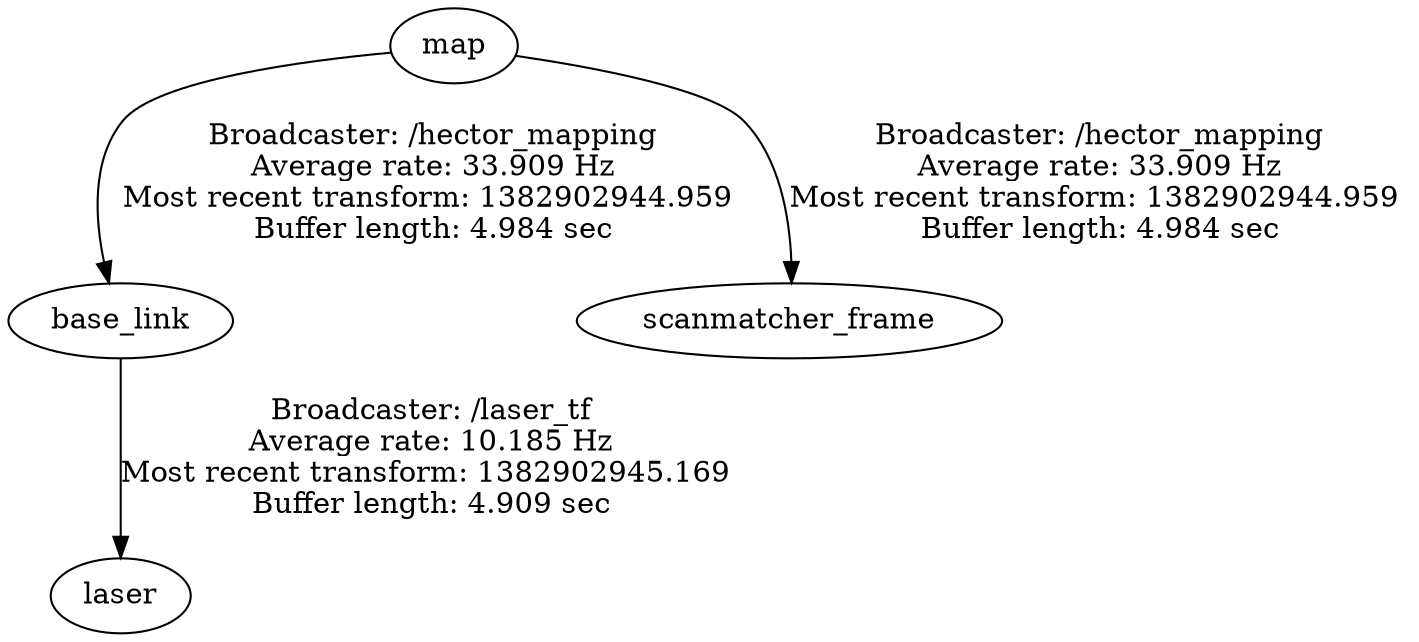 digraph G {
"map" -> "base_link"[label="Broadcaster: /hector_mapping\nAverage rate: 33.909 Hz\nMost recent transform: 1382902944.959 \nBuffer length: 4.984 sec\n"];
"map" -> "scanmatcher_frame"[label="Broadcaster: /hector_mapping\nAverage rate: 33.909 Hz\nMost recent transform: 1382902944.959 \nBuffer length: 4.984 sec\n"];
"base_link" -> "laser"[label="Broadcaster: /laser_tf\nAverage rate: 10.185 Hz\nMost recent transform: 1382902945.169 \nBuffer length: 4.909 sec\n"];
}